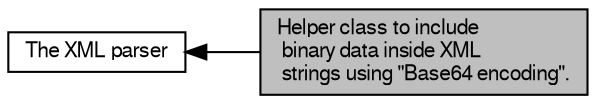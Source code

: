 digraph "Helper class to include binary data inside XML strings using &quot;Base64 encoding&quot;."
{
  bgcolor="transparent";
  edge [fontname="FreeSans",fontsize="10",labelfontname="FreeSans",labelfontsize="10"];
  node [fontname="FreeSans",fontsize="10",shape=record];
  rankdir=LR;
  Node0 [label="Helper class to include\l binary data inside XML\l strings using \"Base64 encoding\".",height=0.2,width=0.4,color="black", fillcolor="grey75", style="filled", fontcolor="black"];
  Node1 [label="The XML parser",height=0.2,width=0.4,color="black",URL="$group__XMLParserGeneral.html"];
  Node1->Node0 [shape=plaintext, dir="back", style="solid"];
}
